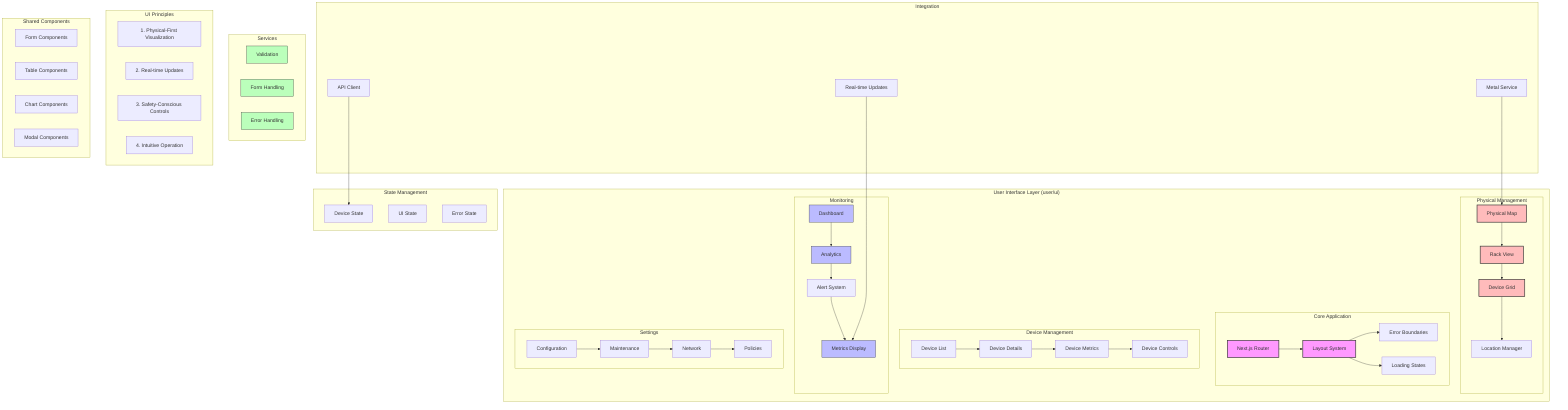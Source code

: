 graph TB
    %% UI Layer Overview
    subgraph UILayer["User Interface Layer (user/ui)"]
        direction TB
        
        %% Core Application
        subgraph Core["Core Application"]
            router["Next.js Router"]
            layout["Layout System"]
            errorBoundary["Error Boundaries"]
            loadingState["Loading States"]
            
            router --> layout
            layout --> errorBoundary
            layout --> loadingState
        end

        %% Physical Management UI
        subgraph PhysicalUI["Physical Management"]
            physicalMap["Physical Map"]
            rackView["Rack View"]
            deviceGrid["Device Grid"]
            locationMgr["Location Manager"]
            
            physicalMap --> rackView
            rackView --> deviceGrid
            deviceGrid --> locationMgr
        end

        %% Device Management
        subgraph DeviceUI["Device Management"]
            deviceList["Device List"]
            deviceDetails["Device Details"]
            deviceMetrics["Device Metrics"]
            deviceControl["Device Controls"]
            
            deviceList --> deviceDetails
            deviceDetails --> deviceMetrics
            deviceMetrics --> deviceControl
        end

        %% Monitoring & Analytics
        subgraph Monitoring["Monitoring"]
            dashboard["Dashboard"]
            analytics["Analytics"]
            alerts["Alert System"]
            metrics["Metrics Display"]
            
            dashboard --> analytics
            analytics --> alerts
            alerts --> metrics
        end

        %% Settings & Configuration
        subgraph Settings["Settings"]
            configUI["Configuration"]
            maintenance["Maintenance"]
            network["Network"]
            policies["Policies"]
            
            configUI --> maintenance
            maintenance --> network
            network --> policies
        end
    end

    %% External Systems
    subgraph Integration["Integration"]
        apiClient["API Client"]
        metalService["Metal Service"]
        realtime["Real-time Updates"]
    end

    %% State Management
    subgraph State["State Management"]
        deviceState["Device State"]
        uiState["UI State"]
        errorState["Error State"]
    end

    %% Services Layer
    subgraph Services["Services"]
        validation["Validation"]
        formHandling["Form Handling"]
        errorHandling["Error Handling"]
    end

    %% Data Flow
    apiClient --> deviceState
    metalService --> physicalMap
    realtime --> metrics

    %% Style Definitions
    classDef core fill:#f9f,stroke:#333,stroke-width:2px
    classDef physical fill:#fbb,stroke:#333,stroke-width:2px
    classDef monitoring fill:#bbf,stroke:#333,stroke-width:1px
    classDef service fill:#bfb,stroke:#333,stroke-width:1px

    class router,layout core
    class physicalMap,rackView,deviceGrid physical
    class dashboard,analytics,metrics monitoring
    class validation,formHandling,errorHandling service

    %% Notes
    subgraph UIPrinciples["UI Principles"]
        note1["1. Physical-First Visualization"]
        note2["2. Real-time Updates"]
        note3["3. Safety-Conscious Controls"]
        note4["4. Intuitive Operation"]
    end

    %% Components
    subgraph Components["Shared Components"]
        forms["Form Components"]
        tables["Table Components"]
        charts["Chart Components"]
        modals["Modal Components"]
    end